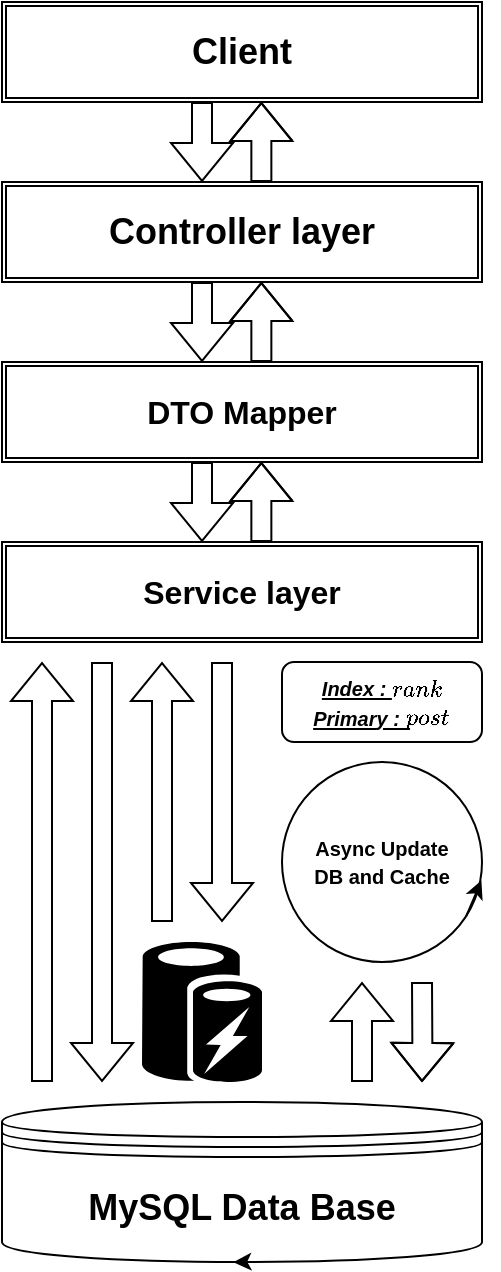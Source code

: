 <mxfile>
    <diagram id="mJ_q7Y9oJvcohYJoo6n6" name="Page-1">
        <mxGraphModel dx="392" dy="336" grid="1" gridSize="10" guides="1" tooltips="1" connect="1" arrows="1" fold="1" page="1" pageScale="1" pageWidth="827" pageHeight="1169" math="0" shadow="0">
            <root>
                <mxCell id="0"/>
                <mxCell id="1" parent="0"/>
                <mxCell id="7" value="&lt;font color=&quot;#000000&quot; size=&quot;3&quot;&gt;&lt;b&gt;DTO Mapper&lt;/b&gt;&lt;/font&gt;" style="shape=ext;double=1;rounded=0;whiteSpace=wrap;html=1;fillColor=none;strokeColor=#000000;" parent="1" vertex="1">
                    <mxGeometry x="250" y="300" width="240" height="50" as="geometry"/>
                </mxCell>
                <mxCell id="8" value="&lt;b&gt;&lt;font color=&quot;#000000&quot; style=&quot;font-size: 18px;&quot;&gt;Controller layer&lt;/font&gt;&lt;/b&gt;" style="shape=ext;double=1;rounded=0;whiteSpace=wrap;html=1;fillColor=none;strokeColor=#000000;" parent="1" vertex="1">
                    <mxGeometry x="250" y="210" width="240" height="50" as="geometry"/>
                </mxCell>
                <mxCell id="9" value="&lt;b style=&quot;&quot;&gt;&lt;font color=&quot;#000000&quot; style=&quot;font-size: 18px;&quot;&gt;Client&lt;/font&gt;&lt;/b&gt;" style="shape=ext;double=1;rounded=0;whiteSpace=wrap;html=1;fillColor=none;strokeColor=#000000;" parent="1" vertex="1">
                    <mxGeometry x="250" y="120" width="240" height="50" as="geometry"/>
                </mxCell>
                <mxCell id="13" value="" style="shape=flexArrow;endArrow=classic;html=1;strokeColor=#000000;fillColor=none;rounded=0;" parent="1" edge="1">
                    <mxGeometry width="50" height="50" relative="1" as="geometry">
                        <mxPoint x="330" y="580" as="sourcePoint"/>
                        <mxPoint x="330" y="450" as="targetPoint"/>
                        <Array as="points"/>
                    </mxGeometry>
                </mxCell>
                <mxCell id="17" value="" style="shape=flexArrow;endArrow=classic;html=1;strokeColor=#00000000;fillColor=none;rounded=0;" parent="1" edge="1">
                    <mxGeometry width="50" height="50" relative="1" as="geometry">
                        <mxPoint x="300" y="490" as="sourcePoint"/>
                        <mxPoint x="300" y="650" as="targetPoint"/>
                        <Array as="points"/>
                    </mxGeometry>
                </mxCell>
                <mxCell id="18" value="&lt;b&gt;&lt;font color=&quot;#000000&quot; style=&quot;font-size: 18px;&quot;&gt;MySQL Data Base&lt;/font&gt;&lt;/b&gt;" style="shape=datastore;whiteSpace=wrap;html=1;strokeColor=#000000;fillColor=none;rounded=0;" parent="1" vertex="1">
                    <mxGeometry x="250" y="670" width="240" height="80" as="geometry"/>
                </mxCell>
                <mxCell id="23" value="&lt;font style=&quot;&quot;&gt;&lt;b style=&quot;&quot;&gt;&lt;font style=&quot;font-size: 10px;&quot; color=&quot;#000000&quot;&gt;Async Update&lt;br&gt;DB and Cache&lt;/font&gt;&lt;br&gt;&lt;/b&gt;&lt;/font&gt;" style="ellipse;whiteSpace=wrap;html=1;aspect=fixed;fontSize=11;rounded=0;perimeterSpacing=0;shadow=0;fillColor=none;strokeColor=#000000;" parent="1" vertex="1">
                    <mxGeometry x="390" y="500" width="100" height="100" as="geometry"/>
                </mxCell>
                <mxCell id="25" value="" style="endArrow=classic;html=1;fontSize=11;exitX=0.921;exitY=0.771;exitDx=0;exitDy=0;exitPerimeter=0;entryX=0.997;entryY=0.593;entryDx=0;entryDy=0;entryPerimeter=0;rounded=0;strokeColor=#000000;" parent="1" source="23" target="23" edge="1">
                    <mxGeometry width="50" height="50" relative="1" as="geometry">
                        <mxPoint x="450" y="675" as="sourcePoint"/>
                        <mxPoint x="460" y="665" as="targetPoint"/>
                    </mxGeometry>
                </mxCell>
                <mxCell id="26" style="edgeStyle=none;html=1;exitX=0.5;exitY=1;exitDx=0;exitDy=0;entryX=0.482;entryY=1.002;entryDx=0;entryDy=0;entryPerimeter=0;fontSize=10;curved=1;strokeColor=#000000;" parent="1" source="18" target="18" edge="1">
                    <mxGeometry relative="1" as="geometry"/>
                </mxCell>
                <mxCell id="31" value="" style="shape=flexArrow;endArrow=classic;html=1;fillColor=none;rounded=0;strokeColor=#000000;" parent="1" edge="1">
                    <mxGeometry width="50" height="50" relative="1" as="geometry">
                        <mxPoint x="379.68" y="390" as="sourcePoint"/>
                        <mxPoint x="379.68" y="350" as="targetPoint"/>
                        <Array as="points">
                            <mxPoint x="379.68" y="380"/>
                            <mxPoint x="379.68" y="370"/>
                        </Array>
                    </mxGeometry>
                </mxCell>
                <mxCell id="37" value="" style="shape=flexArrow;endArrow=classic;html=1;fontSize=10;fillColor=none;rounded=0;strokeColor=#000000;" parent="1" edge="1">
                    <mxGeometry width="50" height="50" relative="1" as="geometry">
                        <mxPoint x="350" y="350" as="sourcePoint"/>
                        <mxPoint x="350" y="390" as="targetPoint"/>
                    </mxGeometry>
                </mxCell>
                <mxCell id="39" value="" style="shape=flexArrow;endArrow=classic;html=1;fillColor=none;rounded=0;strokeColor=#000000;" parent="1" edge="1">
                    <mxGeometry width="50" height="50" relative="1" as="geometry">
                        <mxPoint x="379.68" y="300" as="sourcePoint"/>
                        <mxPoint x="379.68" y="260" as="targetPoint"/>
                        <Array as="points">
                            <mxPoint x="379.68" y="290"/>
                            <mxPoint x="379.68" y="280"/>
                        </Array>
                    </mxGeometry>
                </mxCell>
                <mxCell id="40" value="" style="shape=flexArrow;endArrow=classic;html=1;fontSize=10;fillColor=none;rounded=0;strokeColor=#000000;" parent="1" edge="1">
                    <mxGeometry width="50" height="50" relative="1" as="geometry">
                        <mxPoint x="350" y="260" as="sourcePoint"/>
                        <mxPoint x="350" y="300" as="targetPoint"/>
                    </mxGeometry>
                </mxCell>
                <mxCell id="41" value="" style="shape=flexArrow;endArrow=classic;html=1;fontSize=10;fillColor=none;rounded=0;strokeColor=#000000;" parent="1" edge="1">
                    <mxGeometry width="50" height="50" relative="1" as="geometry">
                        <mxPoint x="350" y="170" as="sourcePoint"/>
                        <mxPoint x="350" y="210" as="targetPoint"/>
                    </mxGeometry>
                </mxCell>
                <mxCell id="42" value="" style="shape=flexArrow;endArrow=classic;html=1;fillColor=none;rounded=0;strokeColor=#000000;" parent="1" edge="1">
                    <mxGeometry width="50" height="50" relative="1" as="geometry">
                        <mxPoint x="379.68" y="210" as="sourcePoint"/>
                        <mxPoint x="379.68" y="170" as="targetPoint"/>
                        <Array as="points">
                            <mxPoint x="379.68" y="200"/>
                            <mxPoint x="379.68" y="190"/>
                        </Array>
                    </mxGeometry>
                </mxCell>
                <mxCell id="48" value="&lt;font color=&quot;#000000&quot; size=&quot;3&quot;&gt;&lt;b&gt;Service layer&lt;/b&gt;&lt;/font&gt;" style="shape=ext;double=1;rounded=0;whiteSpace=wrap;html=1;fillColor=none;strokeColor=#000000;" parent="1" vertex="1">
                    <mxGeometry x="250" y="390" width="240" height="50" as="geometry"/>
                </mxCell>
                <mxCell id="49" value="&lt;font color=&quot;#000000&quot; style=&quot;font-size: 10px;&quot;&gt;&lt;i style=&quot;font-weight: 700; text-align: left;&quot;&gt;&lt;u style=&quot;&quot;&gt;Index : `rank`&lt;br&gt;&lt;/u&gt;&lt;/i&gt;&lt;u style=&quot;font-weight: 700; text-align: left;&quot;&gt;&lt;i style=&quot;&quot;&gt;Primary : `post_id`&lt;/i&gt;&lt;/u&gt;&lt;/font&gt;" style="rounded=1;whiteSpace=wrap;html=1;fillColor=none;strokeColor=#000000;" parent="1" vertex="1">
                    <mxGeometry x="390" y="450" width="100" height="40" as="geometry"/>
                </mxCell>
                <mxCell id="50" value="" style="shape=flexArrow;endArrow=classic;html=1;strokeColor=#000000;fillColor=none;rounded=0;" parent="1" edge="1">
                    <mxGeometry width="50" height="50" relative="1" as="geometry">
                        <mxPoint x="360" y="450" as="sourcePoint"/>
                        <mxPoint x="360" y="580" as="targetPoint"/>
                        <Array as="points"/>
                    </mxGeometry>
                </mxCell>
                <mxCell id="54" value="" style="shape=flexArrow;endArrow=classic;html=1;strokeColor=#000000;fillColor=none;rounded=0;" edge="1" parent="1">
                    <mxGeometry width="50" height="50" relative="1" as="geometry">
                        <mxPoint x="460" y="610" as="sourcePoint"/>
                        <mxPoint x="460" y="660" as="targetPoint"/>
                        <Array as="points">
                            <mxPoint x="460.17" y="640"/>
                        </Array>
                    </mxGeometry>
                </mxCell>
                <mxCell id="55" value="" style="shape=flexArrow;endArrow=classic;html=1;strokeColor=#000000;fillColor=none;rounded=0;" edge="1" parent="1">
                    <mxGeometry width="50" height="50" relative="1" as="geometry">
                        <mxPoint x="430" y="660" as="sourcePoint"/>
                        <mxPoint x="430" y="610" as="targetPoint"/>
                        <Array as="points"/>
                    </mxGeometry>
                </mxCell>
                <mxCell id="56" value="" style="verticalLabelPosition=bottom;html=1;verticalAlign=top;align=center;strokeColor=none;fillColor=#000000;shape=mxgraph.azure.azure_cache;fontSize=8;" vertex="1" parent="1">
                    <mxGeometry x="320" y="590" width="60" height="70" as="geometry"/>
                </mxCell>
                <mxCell id="59" value="" style="shape=flexArrow;endArrow=classic;html=1;strokeColor=#000000;fillColor=none;rounded=0;" edge="1" parent="1">
                    <mxGeometry width="50" height="50" relative="1" as="geometry">
                        <mxPoint x="300" y="450" as="sourcePoint"/>
                        <mxPoint x="300" y="660" as="targetPoint"/>
                        <Array as="points"/>
                    </mxGeometry>
                </mxCell>
                <mxCell id="60" value="" style="shape=flexArrow;endArrow=classic;html=1;strokeColor=#000000;fillColor=none;rounded=0;" edge="1" parent="1">
                    <mxGeometry width="50" height="50" relative="1" as="geometry">
                        <mxPoint x="270" y="660" as="sourcePoint"/>
                        <mxPoint x="270" y="450" as="targetPoint"/>
                        <Array as="points"/>
                    </mxGeometry>
                </mxCell>
            </root>
        </mxGraphModel>
    </diagram>
</mxfile>